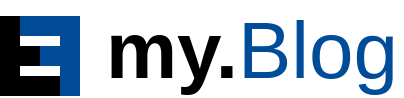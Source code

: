 <mxfile version="14.5.1" type="device"><diagram id="d17D4y0828fSULyCobWk" name="第 1 页"><mxGraphModel dx="434" dy="384" grid="1" gridSize="10" guides="1" tooltips="1" connect="1" arrows="1" fold="1" page="1" pageScale="1" pageWidth="400" pageHeight="400" math="0" shadow="0"><root><mxCell id="0"/><mxCell id="1" parent="0"/><mxCell id="RSfb6H9mQfYBZDCVTqkA-12" value="" style="rounded=0;whiteSpace=wrap;html=1;strokeColor=none;fillColor=#004C99;" vertex="1" parent="1"><mxGeometry x="60" y="95" width="20" height="10" as="geometry"/></mxCell><mxCell id="RSfb6H9mQfYBZDCVTqkA-1" value="&lt;font style=&quot;font-size: 40px&quot;&gt;&lt;b&gt;my.&lt;/b&gt;&lt;font color=&quot;#004c99&quot; style=&quot;font-size: 40px&quot;&gt;Blog&lt;/font&gt;&lt;/font&gt;" style="text;html=1;strokeColor=none;fillColor=none;align=center;verticalAlign=middle;whiteSpace=wrap;rounded=0;" vertex="1" parent="1"><mxGeometry x="91" y="76" width="150" height="40" as="geometry"/></mxCell><mxCell id="RSfb6H9mQfYBZDCVTqkA-3" value="" style="rounded=0;whiteSpace=wrap;html=1;strokeColor=none;fillColor=#004C99;" vertex="1" parent="1"><mxGeometry x="40" y="80" width="40" height="10" as="geometry"/></mxCell><mxCell id="RSfb6H9mQfYBZDCVTqkA-4" value="" style="rounded=0;whiteSpace=wrap;html=1;strokeColor=none;fillColor=#333333;" vertex="1" parent="1"><mxGeometry x="40" y="80" width="10" height="20" as="geometry"/></mxCell><mxCell id="RSfb6H9mQfYBZDCVTqkA-6" value="" style="rounded=0;whiteSpace=wrap;html=1;strokeColor=none;fillColor=#000000;" vertex="1" parent="1"><mxGeometry x="40" y="100" width="10" height="20" as="geometry"/></mxCell><mxCell id="RSfb6H9mQfYBZDCVTqkA-9" value="" style="rounded=0;whiteSpace=wrap;html=1;strokeColor=none;fillColor=#000000;" vertex="1" parent="1"><mxGeometry x="40" y="110" width="40" height="10" as="geometry"/></mxCell><mxCell id="RSfb6H9mQfYBZDCVTqkA-11" value="" style="rounded=0;whiteSpace=wrap;html=1;strokeColor=none;fillColor=#000000;" vertex="1" parent="1"><mxGeometry x="40" y="95" width="20" height="10" as="geometry"/></mxCell><mxCell id="RSfb6H9mQfYBZDCVTqkA-5" value="" style="rounded=0;whiteSpace=wrap;html=1;strokeColor=none;fillColor=#004C99;" vertex="1" parent="1"><mxGeometry x="70" y="80" width="10" height="20" as="geometry"/></mxCell><mxCell id="RSfb6H9mQfYBZDCVTqkA-7" value="" style="rounded=0;whiteSpace=wrap;html=1;strokeColor=none;fillColor=#004C99;" vertex="1" parent="1"><mxGeometry x="70" y="100" width="10" height="20" as="geometry"/></mxCell><mxCell id="RSfb6H9mQfYBZDCVTqkA-13" value="" style="rounded=0;whiteSpace=wrap;html=1;strokeColor=none;fillColor=#000000;" vertex="1" parent="1"><mxGeometry x="40" y="80" width="10" height="20" as="geometry"/></mxCell></root></mxGraphModel></diagram></mxfile>